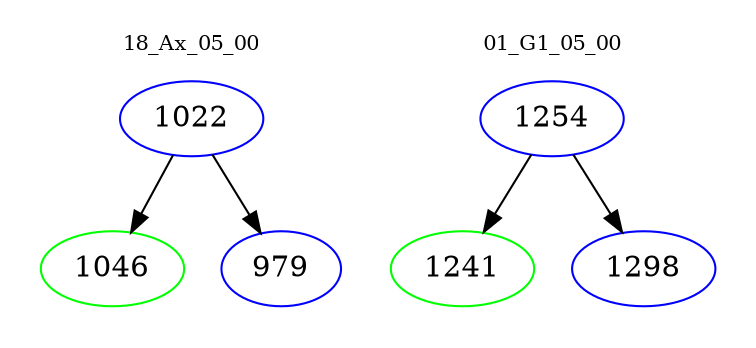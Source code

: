 digraph{
subgraph cluster_0 {
color = white
label = "18_Ax_05_00";
fontsize=10;
T0_1022 [label="1022", color="blue"]
T0_1022 -> T0_1046 [color="black"]
T0_1046 [label="1046", color="green"]
T0_1022 -> T0_979 [color="black"]
T0_979 [label="979", color="blue"]
}
subgraph cluster_1 {
color = white
label = "01_G1_05_00";
fontsize=10;
T1_1254 [label="1254", color="blue"]
T1_1254 -> T1_1241 [color="black"]
T1_1241 [label="1241", color="green"]
T1_1254 -> T1_1298 [color="black"]
T1_1298 [label="1298", color="blue"]
}
}
